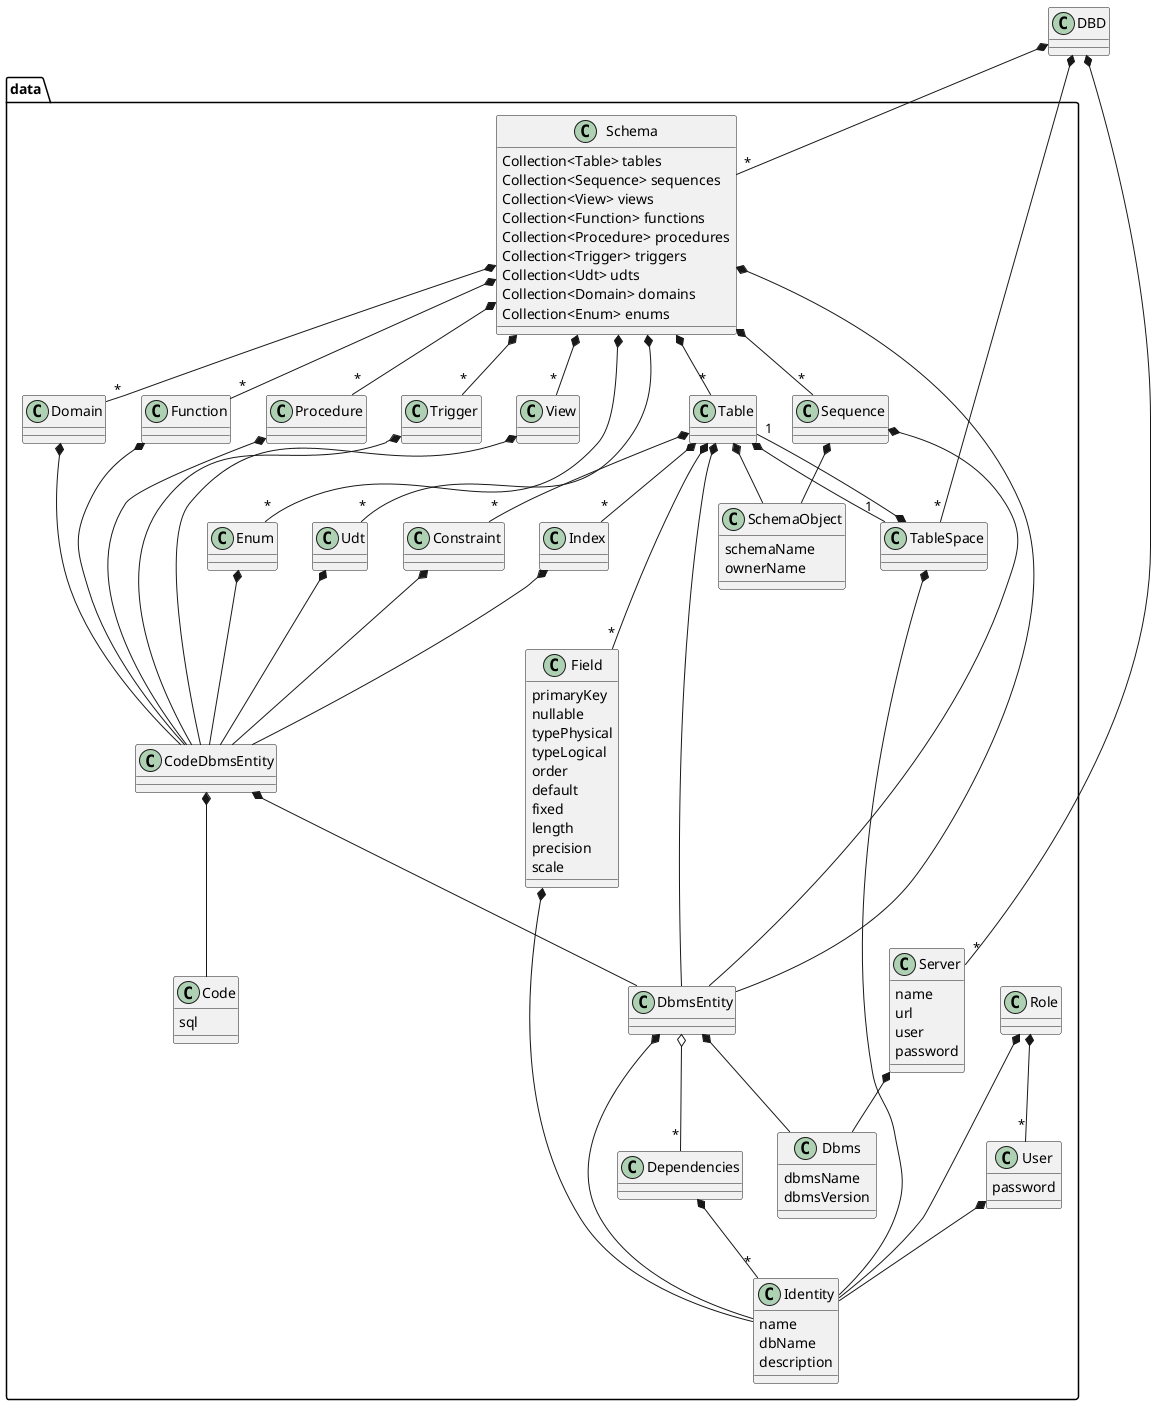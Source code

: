 @startuml

namespace data {
Identity : name
Identity : dbName
Identity : description


SchemaObject : schemaName
SchemaObject : ownerName

Code : sql

Dbms : dbmsName
Dbms : dbmsVersion

Dependencies *-- "*" Identity

DbmsEntity *-- Identity
DbmsEntity *-- Dbms
DbmsEntity o-- "*" Dependencies

Field *-- Identity
Field : primaryKey
Field : nullable
Field : typePhysical
Field : typeLogical
Field : order
Field : default
Field : fixed
Field : length
Field : precision
Field : scale

Index *-- CodeDbmsEntity
Constraint *-- CodeDbmsEntity

Table *-- DbmsEntity
Table *-- SchemaObject
Table *-- "*" Field
Table *-- "*" Index
Table *-- "*" Constraint
Table *-- "1" TableSpace
Table "1" --* TableSpace

TableSpace *-- Identity

Sequence *-- DbmsEntity
Sequence *-- SchemaObject

CodeDbmsEntity *-- DbmsEntity
CodeDbmsEntity *-- Code

Enum *-- CodeDbmsEntity
Udt *-- CodeDbmsEntity
Domain *-- CodeDbmsEntity
Function *-- CodeDbmsEntity
Procedure *-- CodeDbmsEntity
Trigger *-- CodeDbmsEntity
View *-- CodeDbmsEntity

User *-- Identity
User : password
Role *-- Identity
Role *-- "*" User

Schema *-- DbmsEntity
Schema *-- "*" Table
Schema *-- "*" Sequence
Schema *-- "*" View
Schema *-- "*" Function
Schema *-- "*" Procedure
Schema *-- "*" Trigger
Schema *-- "*" Udt
Schema *-- "*" Domain
Schema *-- "*" Enum
Schema : Collection<Table> tables
Schema : Collection<Sequence> sequences
Schema : Collection<View> views
Schema : Collection<Function> functions
Schema : Collection<Procedure> procedures
Schema : Collection<Trigger> triggers
Schema : Collection<Udt> udts
Schema : Collection<Domain> domains
Schema : Collection<Enum> enums

Server : name
Server : url
Server : user
Server : password
Server *-- Dbms
}

DBD *-- "*" data.Schema
DBD *-- "*" data.TableSpace
DBD *-- "*" data.Server

@enduml
